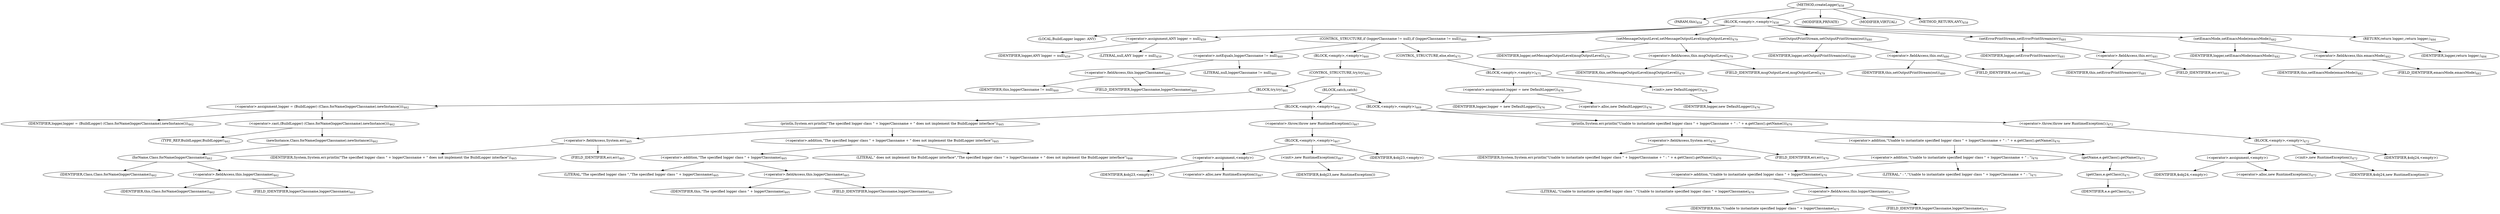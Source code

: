 digraph "createLogger" {  
"1112" [label = <(METHOD,createLogger)<SUB>458</SUB>> ]
"1113" [label = <(PARAM,this)<SUB>458</SUB>> ]
"1114" [label = <(BLOCK,&lt;empty&gt;,&lt;empty&gt;)<SUB>458</SUB>> ]
"26" [label = <(LOCAL,BuildLogger logger: ANY)> ]
"1115" [label = <(&lt;operator&gt;.assignment,ANY logger = null)<SUB>459</SUB>> ]
"1116" [label = <(IDENTIFIER,logger,ANY logger = null)<SUB>459</SUB>> ]
"1117" [label = <(LITERAL,null,ANY logger = null)<SUB>459</SUB>> ]
"1118" [label = <(CONTROL_STRUCTURE,if (loggerClassname != null),if (loggerClassname != null))<SUB>460</SUB>> ]
"1119" [label = <(&lt;operator&gt;.notEquals,loggerClassname != null)<SUB>460</SUB>> ]
"1120" [label = <(&lt;operator&gt;.fieldAccess,this.loggerClassname)<SUB>460</SUB>> ]
"1121" [label = <(IDENTIFIER,this,loggerClassname != null)<SUB>460</SUB>> ]
"1122" [label = <(FIELD_IDENTIFIER,loggerClassname,loggerClassname)<SUB>460</SUB>> ]
"1123" [label = <(LITERAL,null,loggerClassname != null)<SUB>460</SUB>> ]
"1124" [label = <(BLOCK,&lt;empty&gt;,&lt;empty&gt;)<SUB>460</SUB>> ]
"1125" [label = <(CONTROL_STRUCTURE,try,try)<SUB>461</SUB>> ]
"1126" [label = <(BLOCK,try,try)<SUB>461</SUB>> ]
"1127" [label = <(&lt;operator&gt;.assignment,logger = (BuildLogger) (Class.forName(loggerClassname).newInstance()))<SUB>462</SUB>> ]
"1128" [label = <(IDENTIFIER,logger,logger = (BuildLogger) (Class.forName(loggerClassname).newInstance()))<SUB>462</SUB>> ]
"1129" [label = <(&lt;operator&gt;.cast,(BuildLogger) (Class.forName(loggerClassname).newInstance()))<SUB>462</SUB>> ]
"1130" [label = <(TYPE_REF,BuildLogger,BuildLogger)<SUB>462</SUB>> ]
"1131" [label = <(newInstance,Class.forName(loggerClassname).newInstance())<SUB>462</SUB>> ]
"1132" [label = <(forName,Class.forName(loggerClassname))<SUB>462</SUB>> ]
"1133" [label = <(IDENTIFIER,Class,Class.forName(loggerClassname))<SUB>462</SUB>> ]
"1134" [label = <(&lt;operator&gt;.fieldAccess,this.loggerClassname)<SUB>462</SUB>> ]
"1135" [label = <(IDENTIFIER,this,Class.forName(loggerClassname))<SUB>462</SUB>> ]
"1136" [label = <(FIELD_IDENTIFIER,loggerClassname,loggerClassname)<SUB>462</SUB>> ]
"1137" [label = <(BLOCK,catch,catch)> ]
"1138" [label = <(BLOCK,&lt;empty&gt;,&lt;empty&gt;)<SUB>464</SUB>> ]
"1139" [label = <(println,System.err.println(&quot;The specified logger class &quot; + loggerClassname + &quot; does not implement the BuildLogger interface&quot;))<SUB>465</SUB>> ]
"1140" [label = <(&lt;operator&gt;.fieldAccess,System.err)<SUB>465</SUB>> ]
"1141" [label = <(IDENTIFIER,System,System.err.println(&quot;The specified logger class &quot; + loggerClassname + &quot; does not implement the BuildLogger interface&quot;))<SUB>465</SUB>> ]
"1142" [label = <(FIELD_IDENTIFIER,err,err)<SUB>465</SUB>> ]
"1143" [label = <(&lt;operator&gt;.addition,&quot;The specified logger class &quot; + loggerClassname + &quot; does not implement the BuildLogger interface&quot;)<SUB>465</SUB>> ]
"1144" [label = <(&lt;operator&gt;.addition,&quot;The specified logger class &quot; + loggerClassname)<SUB>465</SUB>> ]
"1145" [label = <(LITERAL,&quot;The specified logger class &quot;,&quot;The specified logger class &quot; + loggerClassname)<SUB>465</SUB>> ]
"1146" [label = <(&lt;operator&gt;.fieldAccess,this.loggerClassname)<SUB>465</SUB>> ]
"1147" [label = <(IDENTIFIER,this,&quot;The specified logger class &quot; + loggerClassname)<SUB>465</SUB>> ]
"1148" [label = <(FIELD_IDENTIFIER,loggerClassname,loggerClassname)<SUB>465</SUB>> ]
"1149" [label = <(LITERAL,&quot; does not implement the BuildLogger interface&quot;,&quot;The specified logger class &quot; + loggerClassname + &quot; does not implement the BuildLogger interface&quot;)<SUB>466</SUB>> ]
"1150" [label = <(&lt;operator&gt;.throw,throw new RuntimeException();)<SUB>467</SUB>> ]
"1151" [label = <(BLOCK,&lt;empty&gt;,&lt;empty&gt;)<SUB>467</SUB>> ]
"1152" [label = <(&lt;operator&gt;.assignment,&lt;empty&gt;)> ]
"1153" [label = <(IDENTIFIER,$obj23,&lt;empty&gt;)> ]
"1154" [label = <(&lt;operator&gt;.alloc,new RuntimeException())<SUB>467</SUB>> ]
"1155" [label = <(&lt;init&gt;,new RuntimeException())<SUB>467</SUB>> ]
"1156" [label = <(IDENTIFIER,$obj23,new RuntimeException())> ]
"1157" [label = <(IDENTIFIER,$obj23,&lt;empty&gt;)> ]
"1158" [label = <(BLOCK,&lt;empty&gt;,&lt;empty&gt;)<SUB>469</SUB>> ]
"1159" [label = <(println,System.err.println(&quot;Unable to instantiate specified logger class &quot; + loggerClassname + &quot; : &quot; + e.getClass().getName()))<SUB>470</SUB>> ]
"1160" [label = <(&lt;operator&gt;.fieldAccess,System.err)<SUB>470</SUB>> ]
"1161" [label = <(IDENTIFIER,System,System.err.println(&quot;Unable to instantiate specified logger class &quot; + loggerClassname + &quot; : &quot; + e.getClass().getName()))<SUB>470</SUB>> ]
"1162" [label = <(FIELD_IDENTIFIER,err,err)<SUB>470</SUB>> ]
"1163" [label = <(&lt;operator&gt;.addition,&quot;Unable to instantiate specified logger class &quot; + loggerClassname + &quot; : &quot; + e.getClass().getName())<SUB>470</SUB>> ]
"1164" [label = <(&lt;operator&gt;.addition,&quot;Unable to instantiate specified logger class &quot; + loggerClassname + &quot; : &quot;)<SUB>470</SUB>> ]
"1165" [label = <(&lt;operator&gt;.addition,&quot;Unable to instantiate specified logger class &quot; + loggerClassname)<SUB>470</SUB>> ]
"1166" [label = <(LITERAL,&quot;Unable to instantiate specified logger class &quot;,&quot;Unable to instantiate specified logger class &quot; + loggerClassname)<SUB>470</SUB>> ]
"1167" [label = <(&lt;operator&gt;.fieldAccess,this.loggerClassname)<SUB>471</SUB>> ]
"1168" [label = <(IDENTIFIER,this,&quot;Unable to instantiate specified logger class &quot; + loggerClassname)<SUB>471</SUB>> ]
"1169" [label = <(FIELD_IDENTIFIER,loggerClassname,loggerClassname)<SUB>471</SUB>> ]
"1170" [label = <(LITERAL,&quot; : &quot;,&quot;Unable to instantiate specified logger class &quot; + loggerClassname + &quot; : &quot;)<SUB>471</SUB>> ]
"1171" [label = <(getName,e.getClass().getName())<SUB>471</SUB>> ]
"1172" [label = <(getClass,e.getClass())<SUB>471</SUB>> ]
"1173" [label = <(IDENTIFIER,e,e.getClass())<SUB>471</SUB>> ]
"1174" [label = <(&lt;operator&gt;.throw,throw new RuntimeException();)<SUB>472</SUB>> ]
"1175" [label = <(BLOCK,&lt;empty&gt;,&lt;empty&gt;)<SUB>472</SUB>> ]
"1176" [label = <(&lt;operator&gt;.assignment,&lt;empty&gt;)> ]
"1177" [label = <(IDENTIFIER,$obj24,&lt;empty&gt;)> ]
"1178" [label = <(&lt;operator&gt;.alloc,new RuntimeException())<SUB>472</SUB>> ]
"1179" [label = <(&lt;init&gt;,new RuntimeException())<SUB>472</SUB>> ]
"1180" [label = <(IDENTIFIER,$obj24,new RuntimeException())> ]
"1181" [label = <(IDENTIFIER,$obj24,&lt;empty&gt;)> ]
"1182" [label = <(CONTROL_STRUCTURE,else,else)<SUB>475</SUB>> ]
"1183" [label = <(BLOCK,&lt;empty&gt;,&lt;empty&gt;)<SUB>475</SUB>> ]
"1184" [label = <(&lt;operator&gt;.assignment,logger = new DefaultLogger())<SUB>476</SUB>> ]
"1185" [label = <(IDENTIFIER,logger,logger = new DefaultLogger())<SUB>476</SUB>> ]
"1186" [label = <(&lt;operator&gt;.alloc,new DefaultLogger())<SUB>476</SUB>> ]
"1187" [label = <(&lt;init&gt;,new DefaultLogger())<SUB>476</SUB>> ]
"25" [label = <(IDENTIFIER,logger,new DefaultLogger())<SUB>476</SUB>> ]
"1188" [label = <(setMessageOutputLevel,setMessageOutputLevel(msgOutputLevel))<SUB>479</SUB>> ]
"1189" [label = <(IDENTIFIER,logger,setMessageOutputLevel(msgOutputLevel))<SUB>479</SUB>> ]
"1190" [label = <(&lt;operator&gt;.fieldAccess,this.msgOutputLevel)<SUB>479</SUB>> ]
"1191" [label = <(IDENTIFIER,this,setMessageOutputLevel(msgOutputLevel))<SUB>479</SUB>> ]
"1192" [label = <(FIELD_IDENTIFIER,msgOutputLevel,msgOutputLevel)<SUB>479</SUB>> ]
"1193" [label = <(setOutputPrintStream,setOutputPrintStream(out))<SUB>480</SUB>> ]
"1194" [label = <(IDENTIFIER,logger,setOutputPrintStream(out))<SUB>480</SUB>> ]
"1195" [label = <(&lt;operator&gt;.fieldAccess,this.out)<SUB>480</SUB>> ]
"1196" [label = <(IDENTIFIER,this,setOutputPrintStream(out))<SUB>480</SUB>> ]
"1197" [label = <(FIELD_IDENTIFIER,out,out)<SUB>480</SUB>> ]
"1198" [label = <(setErrorPrintStream,setErrorPrintStream(err))<SUB>481</SUB>> ]
"1199" [label = <(IDENTIFIER,logger,setErrorPrintStream(err))<SUB>481</SUB>> ]
"1200" [label = <(&lt;operator&gt;.fieldAccess,this.err)<SUB>481</SUB>> ]
"1201" [label = <(IDENTIFIER,this,setErrorPrintStream(err))<SUB>481</SUB>> ]
"1202" [label = <(FIELD_IDENTIFIER,err,err)<SUB>481</SUB>> ]
"1203" [label = <(setEmacsMode,setEmacsMode(emacsMode))<SUB>482</SUB>> ]
"1204" [label = <(IDENTIFIER,logger,setEmacsMode(emacsMode))<SUB>482</SUB>> ]
"1205" [label = <(&lt;operator&gt;.fieldAccess,this.emacsMode)<SUB>482</SUB>> ]
"1206" [label = <(IDENTIFIER,this,setEmacsMode(emacsMode))<SUB>482</SUB>> ]
"1207" [label = <(FIELD_IDENTIFIER,emacsMode,emacsMode)<SUB>482</SUB>> ]
"1208" [label = <(RETURN,return logger;,return logger;)<SUB>484</SUB>> ]
"1209" [label = <(IDENTIFIER,logger,return logger;)<SUB>484</SUB>> ]
"1210" [label = <(MODIFIER,PRIVATE)> ]
"1211" [label = <(MODIFIER,VIRTUAL)> ]
"1212" [label = <(METHOD_RETURN,ANY)<SUB>458</SUB>> ]
  "1112" -> "1113" 
  "1112" -> "1114" 
  "1112" -> "1210" 
  "1112" -> "1211" 
  "1112" -> "1212" 
  "1114" -> "26" 
  "1114" -> "1115" 
  "1114" -> "1118" 
  "1114" -> "1188" 
  "1114" -> "1193" 
  "1114" -> "1198" 
  "1114" -> "1203" 
  "1114" -> "1208" 
  "1115" -> "1116" 
  "1115" -> "1117" 
  "1118" -> "1119" 
  "1118" -> "1124" 
  "1118" -> "1182" 
  "1119" -> "1120" 
  "1119" -> "1123" 
  "1120" -> "1121" 
  "1120" -> "1122" 
  "1124" -> "1125" 
  "1125" -> "1126" 
  "1125" -> "1137" 
  "1126" -> "1127" 
  "1127" -> "1128" 
  "1127" -> "1129" 
  "1129" -> "1130" 
  "1129" -> "1131" 
  "1131" -> "1132" 
  "1132" -> "1133" 
  "1132" -> "1134" 
  "1134" -> "1135" 
  "1134" -> "1136" 
  "1137" -> "1138" 
  "1137" -> "1158" 
  "1138" -> "1139" 
  "1138" -> "1150" 
  "1139" -> "1140" 
  "1139" -> "1143" 
  "1140" -> "1141" 
  "1140" -> "1142" 
  "1143" -> "1144" 
  "1143" -> "1149" 
  "1144" -> "1145" 
  "1144" -> "1146" 
  "1146" -> "1147" 
  "1146" -> "1148" 
  "1150" -> "1151" 
  "1151" -> "1152" 
  "1151" -> "1155" 
  "1151" -> "1157" 
  "1152" -> "1153" 
  "1152" -> "1154" 
  "1155" -> "1156" 
  "1158" -> "1159" 
  "1158" -> "1174" 
  "1159" -> "1160" 
  "1159" -> "1163" 
  "1160" -> "1161" 
  "1160" -> "1162" 
  "1163" -> "1164" 
  "1163" -> "1171" 
  "1164" -> "1165" 
  "1164" -> "1170" 
  "1165" -> "1166" 
  "1165" -> "1167" 
  "1167" -> "1168" 
  "1167" -> "1169" 
  "1171" -> "1172" 
  "1172" -> "1173" 
  "1174" -> "1175" 
  "1175" -> "1176" 
  "1175" -> "1179" 
  "1175" -> "1181" 
  "1176" -> "1177" 
  "1176" -> "1178" 
  "1179" -> "1180" 
  "1182" -> "1183" 
  "1183" -> "1184" 
  "1183" -> "1187" 
  "1184" -> "1185" 
  "1184" -> "1186" 
  "1187" -> "25" 
  "1188" -> "1189" 
  "1188" -> "1190" 
  "1190" -> "1191" 
  "1190" -> "1192" 
  "1193" -> "1194" 
  "1193" -> "1195" 
  "1195" -> "1196" 
  "1195" -> "1197" 
  "1198" -> "1199" 
  "1198" -> "1200" 
  "1200" -> "1201" 
  "1200" -> "1202" 
  "1203" -> "1204" 
  "1203" -> "1205" 
  "1205" -> "1206" 
  "1205" -> "1207" 
  "1208" -> "1209" 
}
